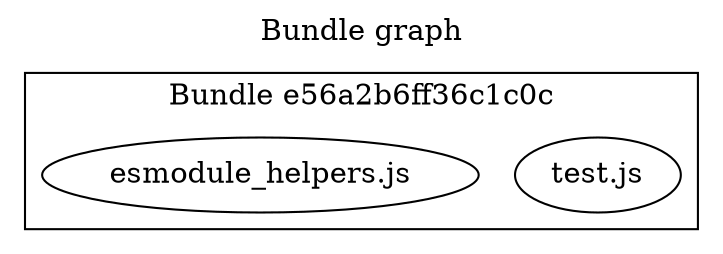 digraph bundle_graph {
  labelloc="t";
  label="Bundle graph";

  subgraph cluster_e56a2b6ff36c1c0c {
    label = "Bundle e56a2b6ff36c1c0c";
    "test.js";
    "esmodule_helpers.js";
  }
}